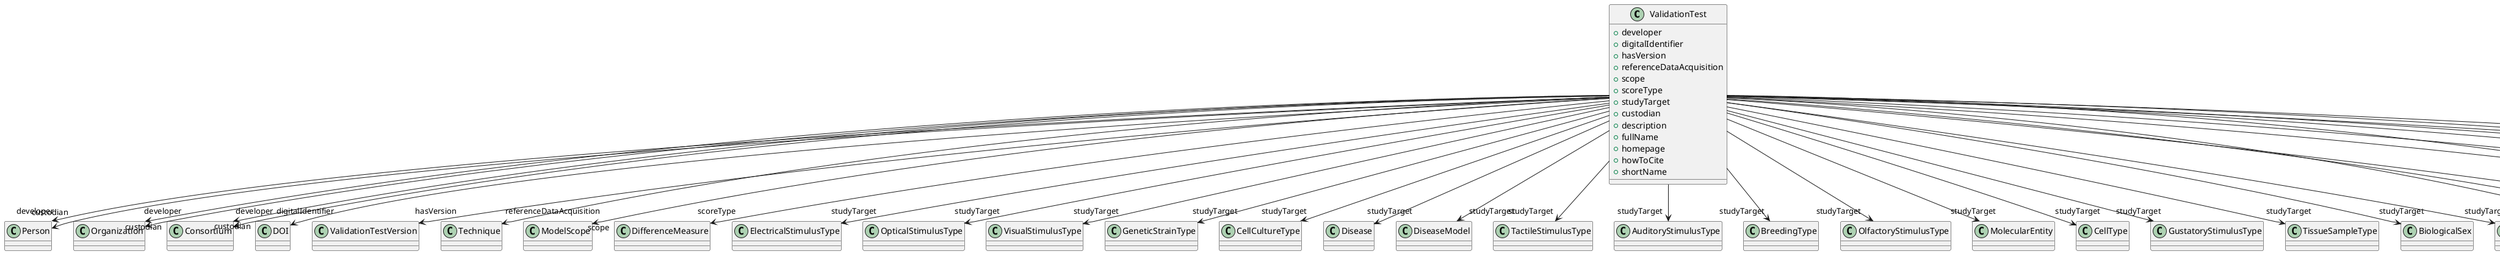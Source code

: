@startuml
class ValidationTest {
+developer
+digitalIdentifier
+hasVersion
+referenceDataAcquisition
+scope
+scoreType
+studyTarget
+custodian
+description
+fullName
+homepage
+howToCite
+shortName

}
ValidationTest -d-> "developer" Person
ValidationTest -d-> "developer" Organization
ValidationTest -d-> "developer" Consortium
ValidationTest -d-> "digitalIdentifier" DOI
ValidationTest -d-> "hasVersion" ValidationTestVersion
ValidationTest -d-> "referenceDataAcquisition" Technique
ValidationTest -d-> "scope" ModelScope
ValidationTest -d-> "scoreType" DifferenceMeasure
ValidationTest -d-> "studyTarget" ElectricalStimulusType
ValidationTest -d-> "studyTarget" OpticalStimulusType
ValidationTest -d-> "studyTarget" VisualStimulusType
ValidationTest -d-> "studyTarget" GeneticStrainType
ValidationTest -d-> "studyTarget" CellCultureType
ValidationTest -d-> "studyTarget" Disease
ValidationTest -d-> "studyTarget" DiseaseModel
ValidationTest -d-> "studyTarget" TactileStimulusType
ValidationTest -d-> "studyTarget" AuditoryStimulusType
ValidationTest -d-> "studyTarget" BreedingType
ValidationTest -d-> "studyTarget" OlfactoryStimulusType
ValidationTest -d-> "studyTarget" MolecularEntity
ValidationTest -d-> "studyTarget" CellType
ValidationTest -d-> "studyTarget" GustatoryStimulusType
ValidationTest -d-> "studyTarget" TissueSampleType
ValidationTest -d-> "studyTarget" BiologicalSex
ValidationTest -d-> "studyTarget" UBERONParcellation
ValidationTest -d-> "studyTarget" Organ
ValidationTest -d-> "studyTarget" Handedness
ValidationTest -d-> "studyTarget" OrganismSubstance
ValidationTest -d-> "studyTarget" Species
ValidationTest -d-> "studyTarget" TermSuggestion
ValidationTest -d-> "studyTarget" SubcellularEntity
ValidationTest -d-> "studyTarget" BiologicalOrder
ValidationTest -d-> "studyTarget" OrganismSystem
ValidationTest -d-> "studyTarget" ParcellationEntity
ValidationTest -d-> "studyTarget" ParcellationEntityVersion
ValidationTest -d-> "studyTarget" CustomAnatomicalEntity
ValidationTest -d-> "custodian" Person
ValidationTest -d-> "custodian" Organization
ValidationTest -d-> "custodian" Consortium

@enduml